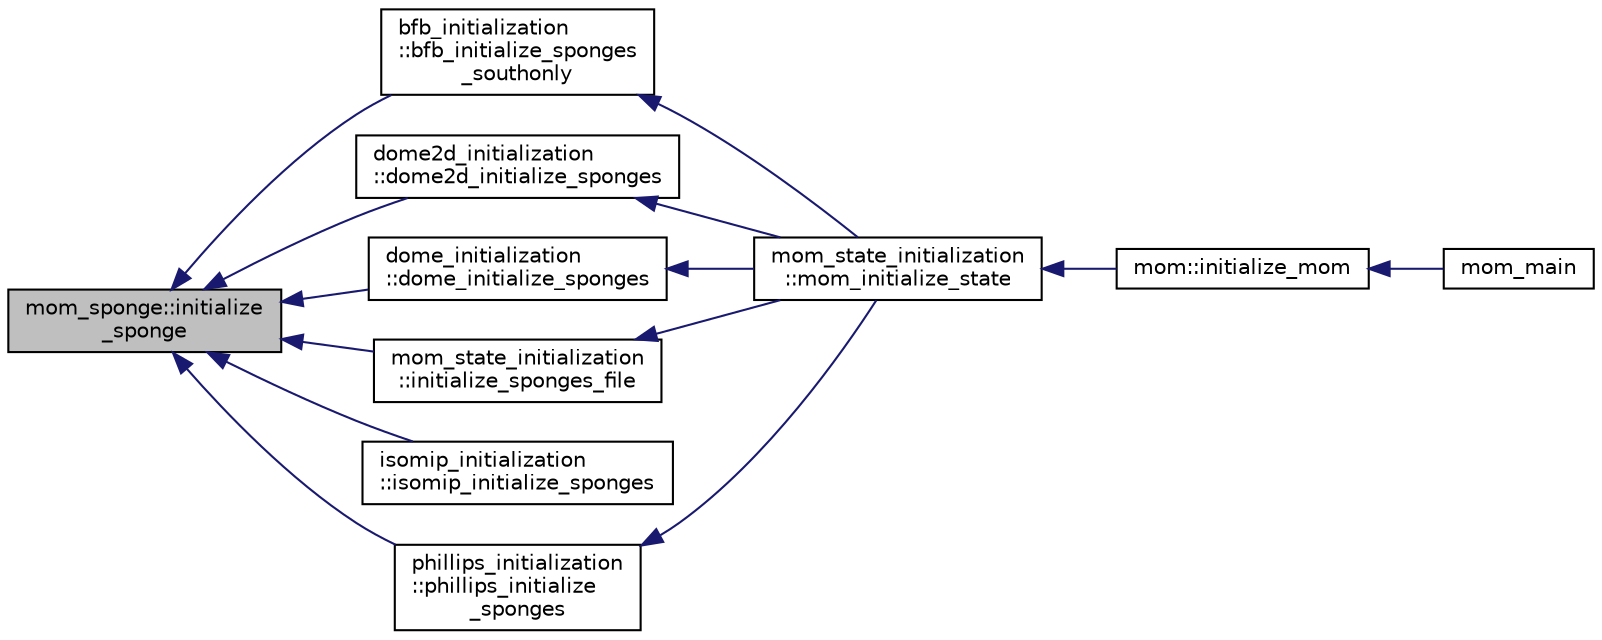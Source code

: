 digraph "mom_sponge::initialize_sponge"
{
 // INTERACTIVE_SVG=YES
  edge [fontname="Helvetica",fontsize="10",labelfontname="Helvetica",labelfontsize="10"];
  node [fontname="Helvetica",fontsize="10",shape=record];
  rankdir="LR";
  Node15 [label="mom_sponge::initialize\l_sponge",height=0.2,width=0.4,color="black", fillcolor="grey75", style="filled", fontcolor="black"];
  Node15 -> Node16 [dir="back",color="midnightblue",fontsize="10",style="solid",fontname="Helvetica"];
  Node16 [label="bfb_initialization\l::bfb_initialize_sponges\l_southonly",height=0.2,width=0.4,color="black", fillcolor="white", style="filled",URL="$namespacebfb__initialization.html#a03de1f1af12eab371cc0e4336a749ccf"];
  Node16 -> Node17 [dir="back",color="midnightblue",fontsize="10",style="solid",fontname="Helvetica"];
  Node17 [label="mom_state_initialization\l::mom_initialize_state",height=0.2,width=0.4,color="black", fillcolor="white", style="filled",URL="$namespacemom__state__initialization.html#af4e854627c6572332ba3fd895f169321"];
  Node17 -> Node18 [dir="back",color="midnightblue",fontsize="10",style="solid",fontname="Helvetica"];
  Node18 [label="mom::initialize_mom",height=0.2,width=0.4,color="black", fillcolor="white", style="filled",URL="$namespacemom.html#a0be2869fef30e1e0604facfe1b41555d",tooltip="This subroutine initializes MOM. "];
  Node18 -> Node19 [dir="back",color="midnightblue",fontsize="10",style="solid",fontname="Helvetica"];
  Node19 [label="mom_main",height=0.2,width=0.4,color="black", fillcolor="white", style="filled",URL="$MOM__driver_8F90.html#a08fffeb2d8e8acbf9ed4609be6d258c6"];
  Node15 -> Node20 [dir="back",color="midnightblue",fontsize="10",style="solid",fontname="Helvetica"];
  Node20 [label="dome2d_initialization\l::dome2d_initialize_sponges",height=0.2,width=0.4,color="black", fillcolor="white", style="filled",URL="$namespacedome2d__initialization.html#ab0df2b602fe1c83baa66ba03cc2c6dd4",tooltip="Set up sponges in 2d DOME configuration. "];
  Node20 -> Node17 [dir="back",color="midnightblue",fontsize="10",style="solid",fontname="Helvetica"];
  Node15 -> Node21 [dir="back",color="midnightblue",fontsize="10",style="solid",fontname="Helvetica"];
  Node21 [label="dome_initialization\l::dome_initialize_sponges",height=0.2,width=0.4,color="black", fillcolor="white", style="filled",URL="$namespacedome__initialization.html#a407c1b2429d1d5abd600d3d3cd35ac38",tooltip="This subroutine sets the inverse restoration time (Idamp), and ! the values towards which the interfa..."];
  Node21 -> Node17 [dir="back",color="midnightblue",fontsize="10",style="solid",fontname="Helvetica"];
  Node15 -> Node22 [dir="back",color="midnightblue",fontsize="10",style="solid",fontname="Helvetica"];
  Node22 [label="mom_state_initialization\l::initialize_sponges_file",height=0.2,width=0.4,color="black", fillcolor="white", style="filled",URL="$namespacemom__state__initialization.html#a99730b61ad00c449a56beff4d9e5ed0a",tooltip="This subroutine sets the inverse restoration time (Idamp), and the values towards which the interface..."];
  Node22 -> Node17 [dir="back",color="midnightblue",fontsize="10",style="solid",fontname="Helvetica"];
  Node15 -> Node23 [dir="back",color="midnightblue",fontsize="10",style="solid",fontname="Helvetica"];
  Node23 [label="isomip_initialization\l::isomip_initialize_sponges",height=0.2,width=0.4,color="black", fillcolor="white", style="filled",URL="$namespaceisomip__initialization.html#a672219a0070f4491fc1a8d9c20c6c1e4",tooltip="Sets up the the inverse restoration time (Idamp), and. "];
  Node15 -> Node24 [dir="back",color="midnightblue",fontsize="10",style="solid",fontname="Helvetica"];
  Node24 [label="phillips_initialization\l::phillips_initialize\l_sponges",height=0.2,width=0.4,color="black", fillcolor="white", style="filled",URL="$namespacephillips__initialization.html#ab288e8ab915b23a2def100493d7ff434",tooltip="Sets up the the inverse restoration time (Idamp), and. "];
  Node24 -> Node17 [dir="back",color="midnightblue",fontsize="10",style="solid",fontname="Helvetica"];
}
